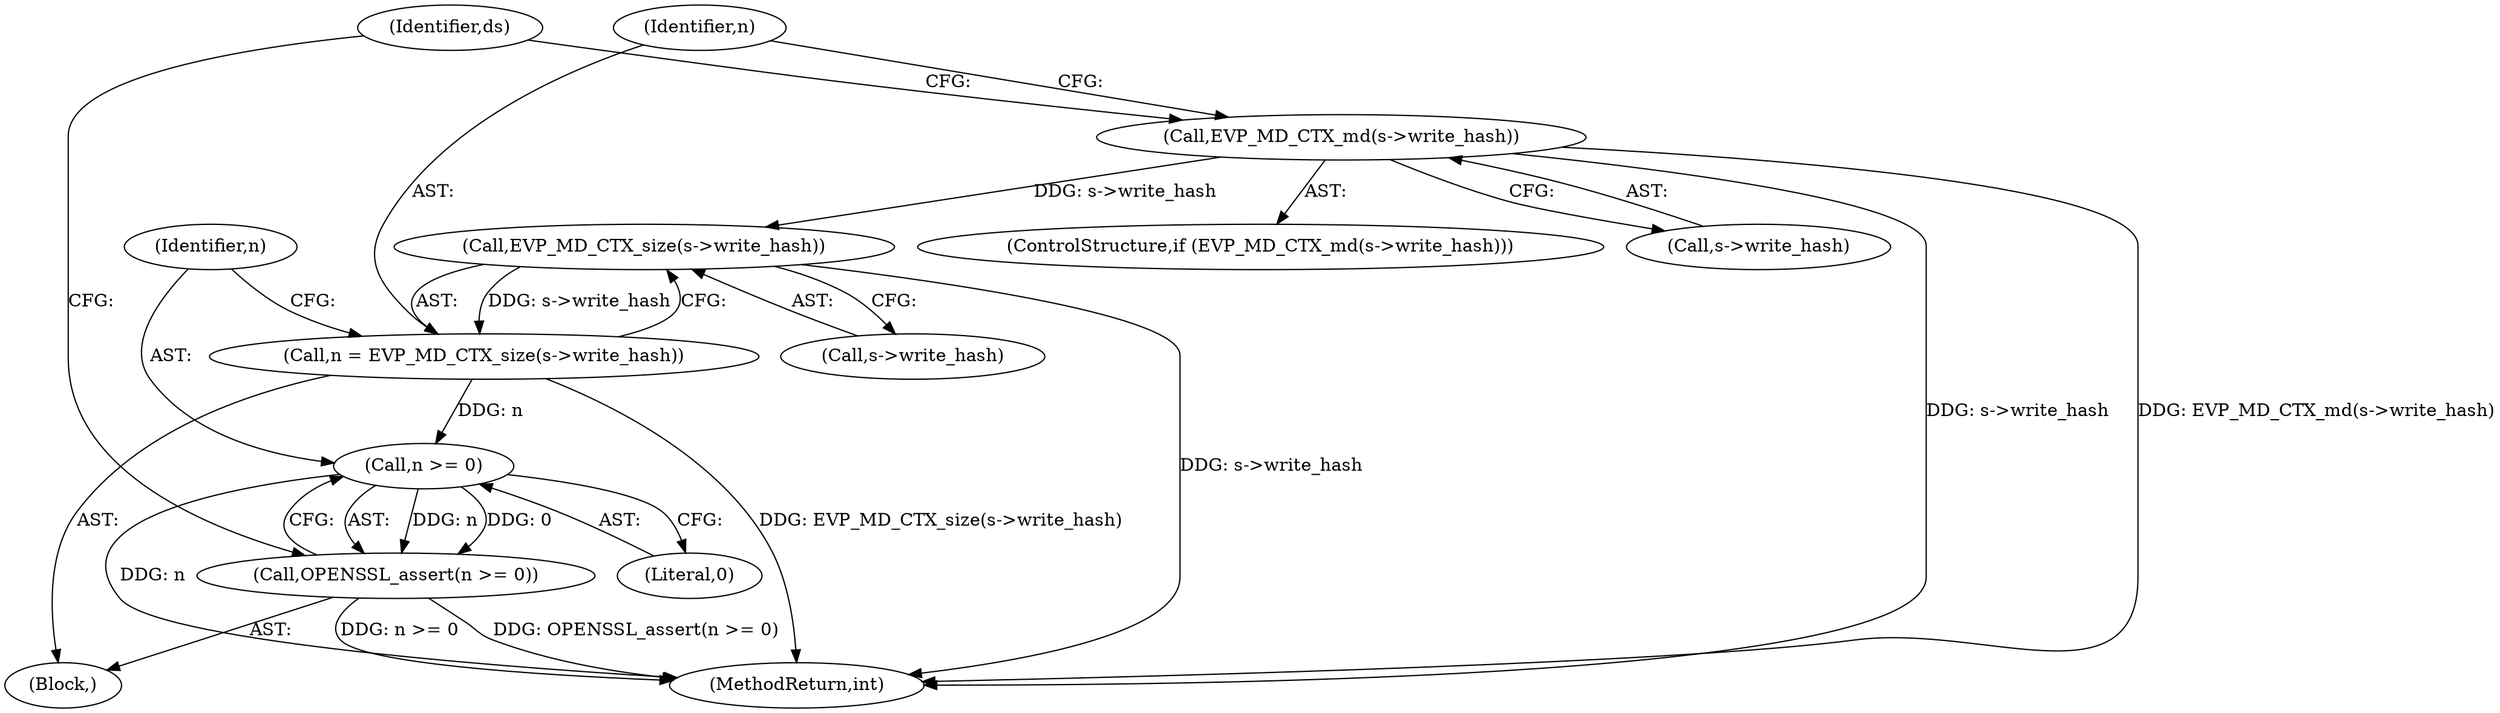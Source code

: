 digraph "0_openssl_4ad93618d26a3ea23d36ad5498ff4f59eff3a4d2_2@pointer" {
"1000151" [label="(Call,EVP_MD_CTX_size(s->write_hash))"];
"1000143" [label="(Call,EVP_MD_CTX_md(s->write_hash))"];
"1000149" [label="(Call,n = EVP_MD_CTX_size(s->write_hash))"];
"1000156" [label="(Call,n >= 0)"];
"1000155" [label="(Call,OPENSSL_assert(n >= 0))"];
"1000151" [label="(Call,EVP_MD_CTX_size(s->write_hash))"];
"1000157" [label="(Identifier,n)"];
"1000142" [label="(ControlStructure,if (EVP_MD_CTX_md(s->write_hash)))"];
"1000155" [label="(Call,OPENSSL_assert(n >= 0))"];
"1000143" [label="(Call,EVP_MD_CTX_md(s->write_hash))"];
"1000158" [label="(Literal,0)"];
"1000156" [label="(Call,n >= 0)"];
"1000160" [label="(Identifier,ds)"];
"1000152" [label="(Call,s->write_hash)"];
"1000149" [label="(Call,n = EVP_MD_CTX_size(s->write_hash))"];
"1000934" [label="(MethodReturn,int)"];
"1000150" [label="(Identifier,n)"];
"1000144" [label="(Call,s->write_hash)"];
"1000147" [label="(Block,)"];
"1000151" -> "1000149"  [label="AST: "];
"1000151" -> "1000152"  [label="CFG: "];
"1000152" -> "1000151"  [label="AST: "];
"1000149" -> "1000151"  [label="CFG: "];
"1000151" -> "1000934"  [label="DDG: s->write_hash"];
"1000151" -> "1000149"  [label="DDG: s->write_hash"];
"1000143" -> "1000151"  [label="DDG: s->write_hash"];
"1000143" -> "1000142"  [label="AST: "];
"1000143" -> "1000144"  [label="CFG: "];
"1000144" -> "1000143"  [label="AST: "];
"1000150" -> "1000143"  [label="CFG: "];
"1000160" -> "1000143"  [label="CFG: "];
"1000143" -> "1000934"  [label="DDG: s->write_hash"];
"1000143" -> "1000934"  [label="DDG: EVP_MD_CTX_md(s->write_hash)"];
"1000149" -> "1000147"  [label="AST: "];
"1000150" -> "1000149"  [label="AST: "];
"1000157" -> "1000149"  [label="CFG: "];
"1000149" -> "1000934"  [label="DDG: EVP_MD_CTX_size(s->write_hash)"];
"1000149" -> "1000156"  [label="DDG: n"];
"1000156" -> "1000155"  [label="AST: "];
"1000156" -> "1000158"  [label="CFG: "];
"1000157" -> "1000156"  [label="AST: "];
"1000158" -> "1000156"  [label="AST: "];
"1000155" -> "1000156"  [label="CFG: "];
"1000156" -> "1000934"  [label="DDG: n"];
"1000156" -> "1000155"  [label="DDG: n"];
"1000156" -> "1000155"  [label="DDG: 0"];
"1000155" -> "1000147"  [label="AST: "];
"1000160" -> "1000155"  [label="CFG: "];
"1000155" -> "1000934"  [label="DDG: OPENSSL_assert(n >= 0)"];
"1000155" -> "1000934"  [label="DDG: n >= 0"];
}
